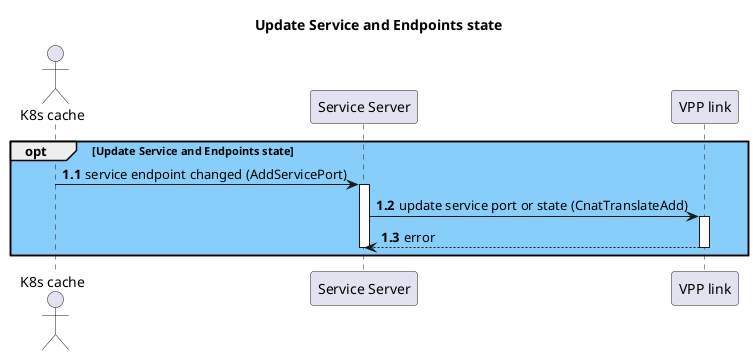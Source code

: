 @startuml
title Update Service and Endpoints state

autoactivate on

actor "K8s cache" as k8scache
participant "Service Server" as serviceserver
participant "VPP link" as vpplink

opt #LightSkyBlue Update Service and Endpoints state
    autonumber 1.1
    k8scache -> serviceserver: service endpoint changed (AddServicePort)
    serviceserver -> vpplink: update service port or state (CnatTranslateAdd)
    return error
    deactivate serviceserver
    deactivate vpplink
end
@enduml